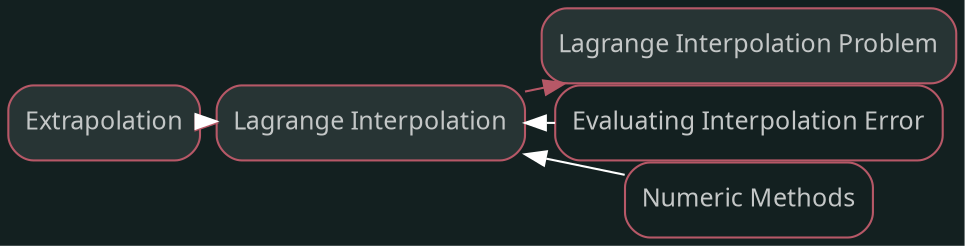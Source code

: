 digraph "Extrapolation" {graph [nodesep=0,ranksep=0,rankdir="LR",bgcolor="#132020"];node [shape="rectangle",style="rounded,filled",fontname="sans",fontsize="12px",labelfontname="sans",color="#b75867",fillcolor="#273434",fontcolor="#c4c7c7"];"Extrapolation" [label="Extrapolation",tooltip="Extrapolation",URL="/Knowledge/Extrapolation.html",target="_parent"];"Lagrange Interpolation" [label="Lagrange Interpolation",tooltip="Lagrange Interpolation",URL="/Knowledge/Lagrange Interpolation.html",target="_parent"];subgraph "Forward Extrapolation" {edge [color="#b75867"];"Extrapolation" -> "Lagrange Interpolation";}
node [shape="rectangle",style="rounded",fontname="sans",fontsize="12px",labelfontname="sans",color="#b75867",fillcolor="#FFFFFF",fontcolor="#c4c7c7"];subgraph "Backward Extrapolation" {edge [dir="back",color="#FFFFFF"];}node [shape="rectangle",style="rounded,filled",fontname="sans",fontsize="12px",labelfontname="sans",color="#b75867",fillcolor="#273434",fontcolor="#c4c7c7"];"Lagrange Interpolation" [label="Lagrange Interpolation",tooltip="Lagrange Interpolation",URL="/Knowledge/Lagrange Interpolation.html",target="_parent"];"Lagrange Interpolation Problem" [label="Lagrange Interpolation Problem",tooltip="Lagrange Interpolation Problem",URL="/Knowledge/Lagrange Interpolation Problem.html",target="_parent"];subgraph "Forward Lagrange Interpolation" {edge [color="#b75867"];"Lagrange Interpolation" -> "Lagrange Interpolation Problem";}
node [shape="rectangle",style="rounded",fontname="sans",fontsize="12px",labelfontname="sans",color="#b75867",fillcolor="#FFFFFF",fontcolor="#c4c7c7"];"Evaluating Interpolation Error" [label="Evaluating Interpolation Error",tooltip="Evaluating Interpolation Error",URL="/Knowledge/Evaluating Interpolation Error.html",target="_parent"];"Numeric Methods" [label="Numeric Methods",tooltip="Numeric Methods",URL="/Knowledge/Numeric Methods.html",target="_parent"];"Extrapolation" [label="Extrapolation",tooltip="Extrapolation",URL="/Knowledge/Extrapolation.html",target="_parent"];subgraph "Backward Lagrange Interpolation" {edge [dir="back",color="#FFFFFF"];"Lagrange Interpolation" -> "Evaluating Interpolation Error";"Lagrange Interpolation" -> "Numeric Methods";"Lagrange Interpolation" -> "Extrapolation";}}